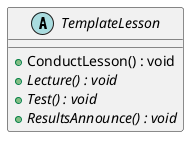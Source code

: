 @startuml
abstract class TemplateLesson {
    + ConductLesson() : void
    + {abstract} Lecture() : void
    + {abstract} Test() : void
    + {abstract} ResultsAnnounce() : void
}
@enduml